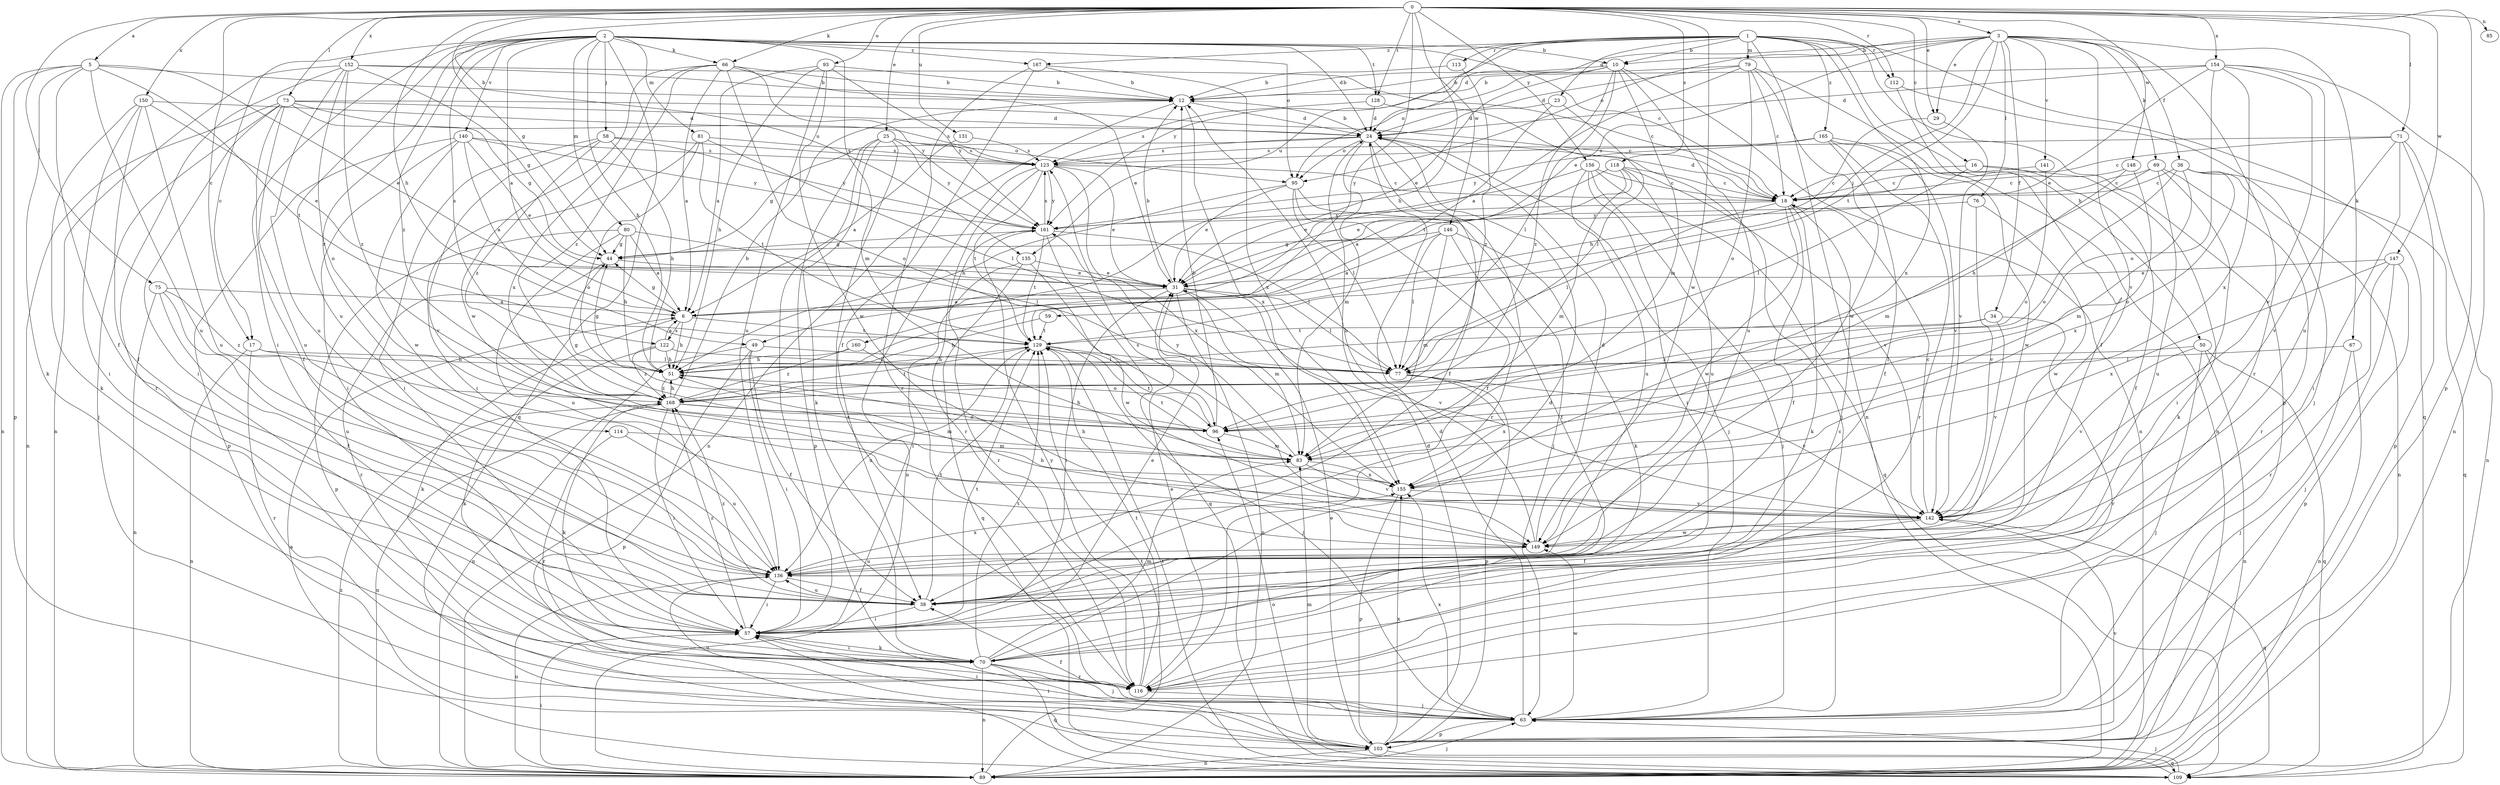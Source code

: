 strict digraph  {
0;
1;
2;
3;
5;
6;
10;
12;
16;
17;
18;
23;
24;
25;
29;
31;
34;
36;
38;
44;
49;
50;
51;
57;
58;
59;
63;
66;
67;
69;
70;
71;
73;
75;
76;
77;
79;
80;
81;
83;
85;
89;
93;
95;
96;
103;
109;
112;
113;
114;
116;
118;
122;
123;
128;
129;
131;
135;
136;
140;
141;
142;
146;
147;
148;
149;
150;
152;
154;
155;
156;
160;
161;
165;
167;
168;
0 -> 3  [label=a];
0 -> 5  [label=a];
0 -> 16  [label=c];
0 -> 17  [label=c];
0 -> 25  [label=e];
0 -> 29  [label=e];
0 -> 44  [label=g];
0 -> 49  [label=h];
0 -> 66  [label=k];
0 -> 71  [label=l];
0 -> 73  [label=l];
0 -> 75  [label=l];
0 -> 85  [label=n];
0 -> 93  [label=o];
0 -> 103  [label=p];
0 -> 112  [label=r];
0 -> 118  [label=s];
0 -> 128  [label=t];
0 -> 131  [label=u];
0 -> 135  [label=u];
0 -> 146  [label=w];
0 -> 147  [label=w];
0 -> 148  [label=w];
0 -> 149  [label=w];
0 -> 150  [label=x];
0 -> 152  [label=x];
0 -> 154  [label=x];
0 -> 156  [label=y];
0 -> 160  [label=y];
1 -> 10  [label=b];
1 -> 23  [label=d];
1 -> 49  [label=h];
1 -> 50  [label=h];
1 -> 79  [label=m];
1 -> 89  [label=n];
1 -> 103  [label=p];
1 -> 109  [label=q];
1 -> 112  [label=r];
1 -> 113  [label=r];
1 -> 135  [label=u];
1 -> 155  [label=x];
1 -> 161  [label=y];
1 -> 165  [label=z];
1 -> 167  [label=z];
2 -> 6  [label=a];
2 -> 10  [label=b];
2 -> 17  [label=c];
2 -> 18  [label=c];
2 -> 24  [label=d];
2 -> 51  [label=h];
2 -> 57  [label=i];
2 -> 58  [label=j];
2 -> 66  [label=k];
2 -> 80  [label=m];
2 -> 81  [label=m];
2 -> 83  [label=m];
2 -> 95  [label=o];
2 -> 109  [label=q];
2 -> 114  [label=r];
2 -> 122  [label=s];
2 -> 128  [label=t];
2 -> 136  [label=u];
2 -> 140  [label=v];
2 -> 167  [label=z];
2 -> 168  [label=z];
3 -> 10  [label=b];
3 -> 24  [label=d];
3 -> 29  [label=e];
3 -> 31  [label=e];
3 -> 34  [label=f];
3 -> 36  [label=f];
3 -> 59  [label=j];
3 -> 67  [label=k];
3 -> 69  [label=k];
3 -> 76  [label=l];
3 -> 95  [label=o];
3 -> 116  [label=r];
3 -> 129  [label=t];
3 -> 141  [label=v];
3 -> 142  [label=v];
5 -> 12  [label=b];
5 -> 31  [label=e];
5 -> 38  [label=f];
5 -> 70  [label=k];
5 -> 89  [label=n];
5 -> 103  [label=p];
5 -> 129  [label=t];
5 -> 136  [label=u];
6 -> 44  [label=g];
6 -> 51  [label=h];
6 -> 70  [label=k];
6 -> 122  [label=s];
6 -> 129  [label=t];
10 -> 12  [label=b];
10 -> 31  [label=e];
10 -> 77  [label=l];
10 -> 83  [label=m];
10 -> 89  [label=n];
10 -> 95  [label=o];
10 -> 136  [label=u];
10 -> 168  [label=z];
12 -> 24  [label=d];
12 -> 89  [label=n];
12 -> 155  [label=x];
16 -> 18  [label=c];
16 -> 38  [label=f];
16 -> 70  [label=k];
16 -> 77  [label=l];
17 -> 51  [label=h];
17 -> 77  [label=l];
17 -> 89  [label=n];
17 -> 116  [label=r];
18 -> 24  [label=d];
18 -> 38  [label=f];
18 -> 70  [label=k];
18 -> 77  [label=l];
18 -> 149  [label=w];
18 -> 161  [label=y];
23 -> 24  [label=d];
23 -> 77  [label=l];
23 -> 129  [label=t];
24 -> 12  [label=b];
24 -> 38  [label=f];
24 -> 44  [label=g];
24 -> 63  [label=j];
24 -> 83  [label=m];
24 -> 95  [label=o];
24 -> 116  [label=r];
24 -> 123  [label=s];
25 -> 57  [label=i];
25 -> 70  [label=k];
25 -> 95  [label=o];
25 -> 103  [label=p];
25 -> 116  [label=r];
25 -> 123  [label=s];
25 -> 161  [label=y];
29 -> 51  [label=h];
29 -> 142  [label=v];
31 -> 6  [label=a];
31 -> 12  [label=b];
31 -> 57  [label=i];
31 -> 77  [label=l];
31 -> 83  [label=m];
31 -> 89  [label=n];
31 -> 142  [label=v];
34 -> 116  [label=r];
34 -> 129  [label=t];
34 -> 142  [label=v];
34 -> 168  [label=z];
36 -> 18  [label=c];
36 -> 83  [label=m];
36 -> 89  [label=n];
36 -> 96  [label=o];
36 -> 109  [label=q];
36 -> 155  [label=x];
38 -> 57  [label=i];
38 -> 129  [label=t];
38 -> 136  [label=u];
38 -> 168  [label=z];
44 -> 31  [label=e];
44 -> 116  [label=r];
49 -> 38  [label=f];
49 -> 57  [label=i];
49 -> 77  [label=l];
49 -> 89  [label=n];
49 -> 103  [label=p];
50 -> 63  [label=j];
50 -> 77  [label=l];
50 -> 89  [label=n];
50 -> 109  [label=q];
50 -> 142  [label=v];
51 -> 44  [label=g];
51 -> 168  [label=z];
57 -> 31  [label=e];
57 -> 70  [label=k];
57 -> 129  [label=t];
57 -> 168  [label=z];
58 -> 51  [label=h];
58 -> 57  [label=i];
58 -> 123  [label=s];
58 -> 142  [label=v];
58 -> 161  [label=y];
58 -> 168  [label=z];
59 -> 51  [label=h];
59 -> 129  [label=t];
63 -> 24  [label=d];
63 -> 38  [label=f];
63 -> 57  [label=i];
63 -> 103  [label=p];
63 -> 136  [label=u];
63 -> 149  [label=w];
63 -> 155  [label=x];
66 -> 6  [label=a];
66 -> 12  [label=b];
66 -> 31  [label=e];
66 -> 96  [label=o];
66 -> 149  [label=w];
66 -> 155  [label=x];
66 -> 161  [label=y];
66 -> 168  [label=z];
67 -> 63  [label=j];
67 -> 77  [label=l];
67 -> 89  [label=n];
69 -> 18  [label=c];
69 -> 57  [label=i];
69 -> 83  [label=m];
69 -> 116  [label=r];
69 -> 136  [label=u];
70 -> 18  [label=c];
70 -> 24  [label=d];
70 -> 57  [label=i];
70 -> 63  [label=j];
70 -> 83  [label=m];
70 -> 89  [label=n];
70 -> 109  [label=q];
70 -> 116  [label=r];
70 -> 129  [label=t];
71 -> 18  [label=c];
71 -> 57  [label=i];
71 -> 89  [label=n];
71 -> 103  [label=p];
71 -> 123  [label=s];
71 -> 142  [label=v];
73 -> 18  [label=c];
73 -> 24  [label=d];
73 -> 38  [label=f];
73 -> 44  [label=g];
73 -> 57  [label=i];
73 -> 63  [label=j];
73 -> 89  [label=n];
73 -> 123  [label=s];
73 -> 136  [label=u];
75 -> 6  [label=a];
75 -> 38  [label=f];
75 -> 89  [label=n];
75 -> 136  [label=u];
75 -> 168  [label=z];
76 -> 142  [label=v];
76 -> 149  [label=w];
76 -> 161  [label=y];
77 -> 103  [label=p];
77 -> 142  [label=v];
77 -> 155  [label=x];
79 -> 6  [label=a];
79 -> 12  [label=b];
79 -> 18  [label=c];
79 -> 24  [label=d];
79 -> 89  [label=n];
79 -> 96  [label=o];
79 -> 149  [label=w];
80 -> 6  [label=a];
80 -> 44  [label=g];
80 -> 51  [label=h];
80 -> 77  [label=l];
80 -> 103  [label=p];
80 -> 136  [label=u];
81 -> 57  [label=i];
81 -> 77  [label=l];
81 -> 96  [label=o];
81 -> 123  [label=s];
81 -> 129  [label=t];
83 -> 129  [label=t];
83 -> 142  [label=v];
83 -> 155  [label=x];
83 -> 161  [label=y];
89 -> 57  [label=i];
89 -> 63  [label=j];
89 -> 129  [label=t];
89 -> 136  [label=u];
89 -> 168  [label=z];
93 -> 6  [label=a];
93 -> 12  [label=b];
93 -> 51  [label=h];
93 -> 136  [label=u];
93 -> 149  [label=w];
93 -> 161  [label=y];
95 -> 31  [label=e];
95 -> 38  [label=f];
95 -> 51  [label=h];
95 -> 63  [label=j];
95 -> 77  [label=l];
96 -> 12  [label=b];
96 -> 44  [label=g];
96 -> 51  [label=h];
96 -> 83  [label=m];
96 -> 129  [label=t];
103 -> 24  [label=d];
103 -> 31  [label=e];
103 -> 57  [label=i];
103 -> 83  [label=m];
103 -> 89  [label=n];
103 -> 109  [label=q];
103 -> 142  [label=v];
103 -> 155  [label=x];
109 -> 6  [label=a];
109 -> 63  [label=j];
109 -> 96  [label=o];
109 -> 129  [label=t];
112 -> 38  [label=f];
112 -> 63  [label=j];
113 -> 12  [label=b];
113 -> 168  [label=z];
114 -> 83  [label=m];
114 -> 116  [label=r];
114 -> 136  [label=u];
116 -> 31  [label=e];
116 -> 63  [label=j];
116 -> 129  [label=t];
116 -> 161  [label=y];
118 -> 6  [label=a];
118 -> 18  [label=c];
118 -> 31  [label=e];
118 -> 83  [label=m];
118 -> 136  [label=u];
118 -> 142  [label=v];
122 -> 6  [label=a];
122 -> 51  [label=h];
122 -> 70  [label=k];
122 -> 77  [label=l];
122 -> 168  [label=z];
123 -> 18  [label=c];
123 -> 31  [label=e];
123 -> 89  [label=n];
123 -> 116  [label=r];
123 -> 129  [label=t];
123 -> 155  [label=x];
123 -> 161  [label=y];
128 -> 24  [label=d];
128 -> 63  [label=j];
128 -> 123  [label=s];
129 -> 51  [label=h];
129 -> 63  [label=j];
129 -> 77  [label=l];
129 -> 136  [label=u];
131 -> 6  [label=a];
131 -> 123  [label=s];
135 -> 31  [label=e];
135 -> 57  [label=i];
135 -> 109  [label=q];
135 -> 149  [label=w];
136 -> 38  [label=f];
136 -> 57  [label=i];
136 -> 155  [label=x];
140 -> 6  [label=a];
140 -> 31  [label=e];
140 -> 57  [label=i];
140 -> 103  [label=p];
140 -> 123  [label=s];
140 -> 149  [label=w];
140 -> 161  [label=y];
141 -> 18  [label=c];
141 -> 96  [label=o];
142 -> 18  [label=c];
142 -> 38  [label=f];
142 -> 109  [label=q];
142 -> 123  [label=s];
142 -> 149  [label=w];
146 -> 6  [label=a];
146 -> 38  [label=f];
146 -> 44  [label=g];
146 -> 70  [label=k];
146 -> 77  [label=l];
146 -> 83  [label=m];
147 -> 31  [label=e];
147 -> 63  [label=j];
147 -> 103  [label=p];
147 -> 116  [label=r];
147 -> 155  [label=x];
148 -> 18  [label=c];
148 -> 51  [label=h];
148 -> 96  [label=o];
149 -> 12  [label=b];
149 -> 24  [label=d];
149 -> 51  [label=h];
149 -> 136  [label=u];
150 -> 24  [label=d];
150 -> 31  [label=e];
150 -> 38  [label=f];
150 -> 57  [label=i];
150 -> 70  [label=k];
150 -> 136  [label=u];
152 -> 12  [label=b];
152 -> 18  [label=c];
152 -> 44  [label=g];
152 -> 89  [label=n];
152 -> 96  [label=o];
152 -> 116  [label=r];
152 -> 136  [label=u];
152 -> 168  [label=z];
154 -> 12  [label=b];
154 -> 24  [label=d];
154 -> 31  [label=e];
154 -> 89  [label=n];
154 -> 96  [label=o];
154 -> 136  [label=u];
154 -> 142  [label=v];
154 -> 155  [label=x];
155 -> 51  [label=h];
155 -> 103  [label=p];
155 -> 142  [label=v];
156 -> 18  [label=c];
156 -> 31  [label=e];
156 -> 57  [label=i];
156 -> 63  [label=j];
156 -> 109  [label=q];
156 -> 136  [label=u];
160 -> 51  [label=h];
160 -> 96  [label=o];
160 -> 168  [label=z];
161 -> 44  [label=g];
161 -> 77  [label=l];
161 -> 109  [label=q];
161 -> 116  [label=r];
161 -> 123  [label=s];
161 -> 129  [label=t];
165 -> 38  [label=f];
165 -> 116  [label=r];
165 -> 123  [label=s];
165 -> 142  [label=v];
165 -> 149  [label=w];
165 -> 161  [label=y];
167 -> 12  [label=b];
167 -> 38  [label=f];
167 -> 116  [label=r];
167 -> 155  [label=x];
168 -> 12  [label=b];
168 -> 51  [label=h];
168 -> 57  [label=i];
168 -> 70  [label=k];
168 -> 83  [label=m];
168 -> 89  [label=n];
168 -> 96  [label=o];
168 -> 129  [label=t];
}
